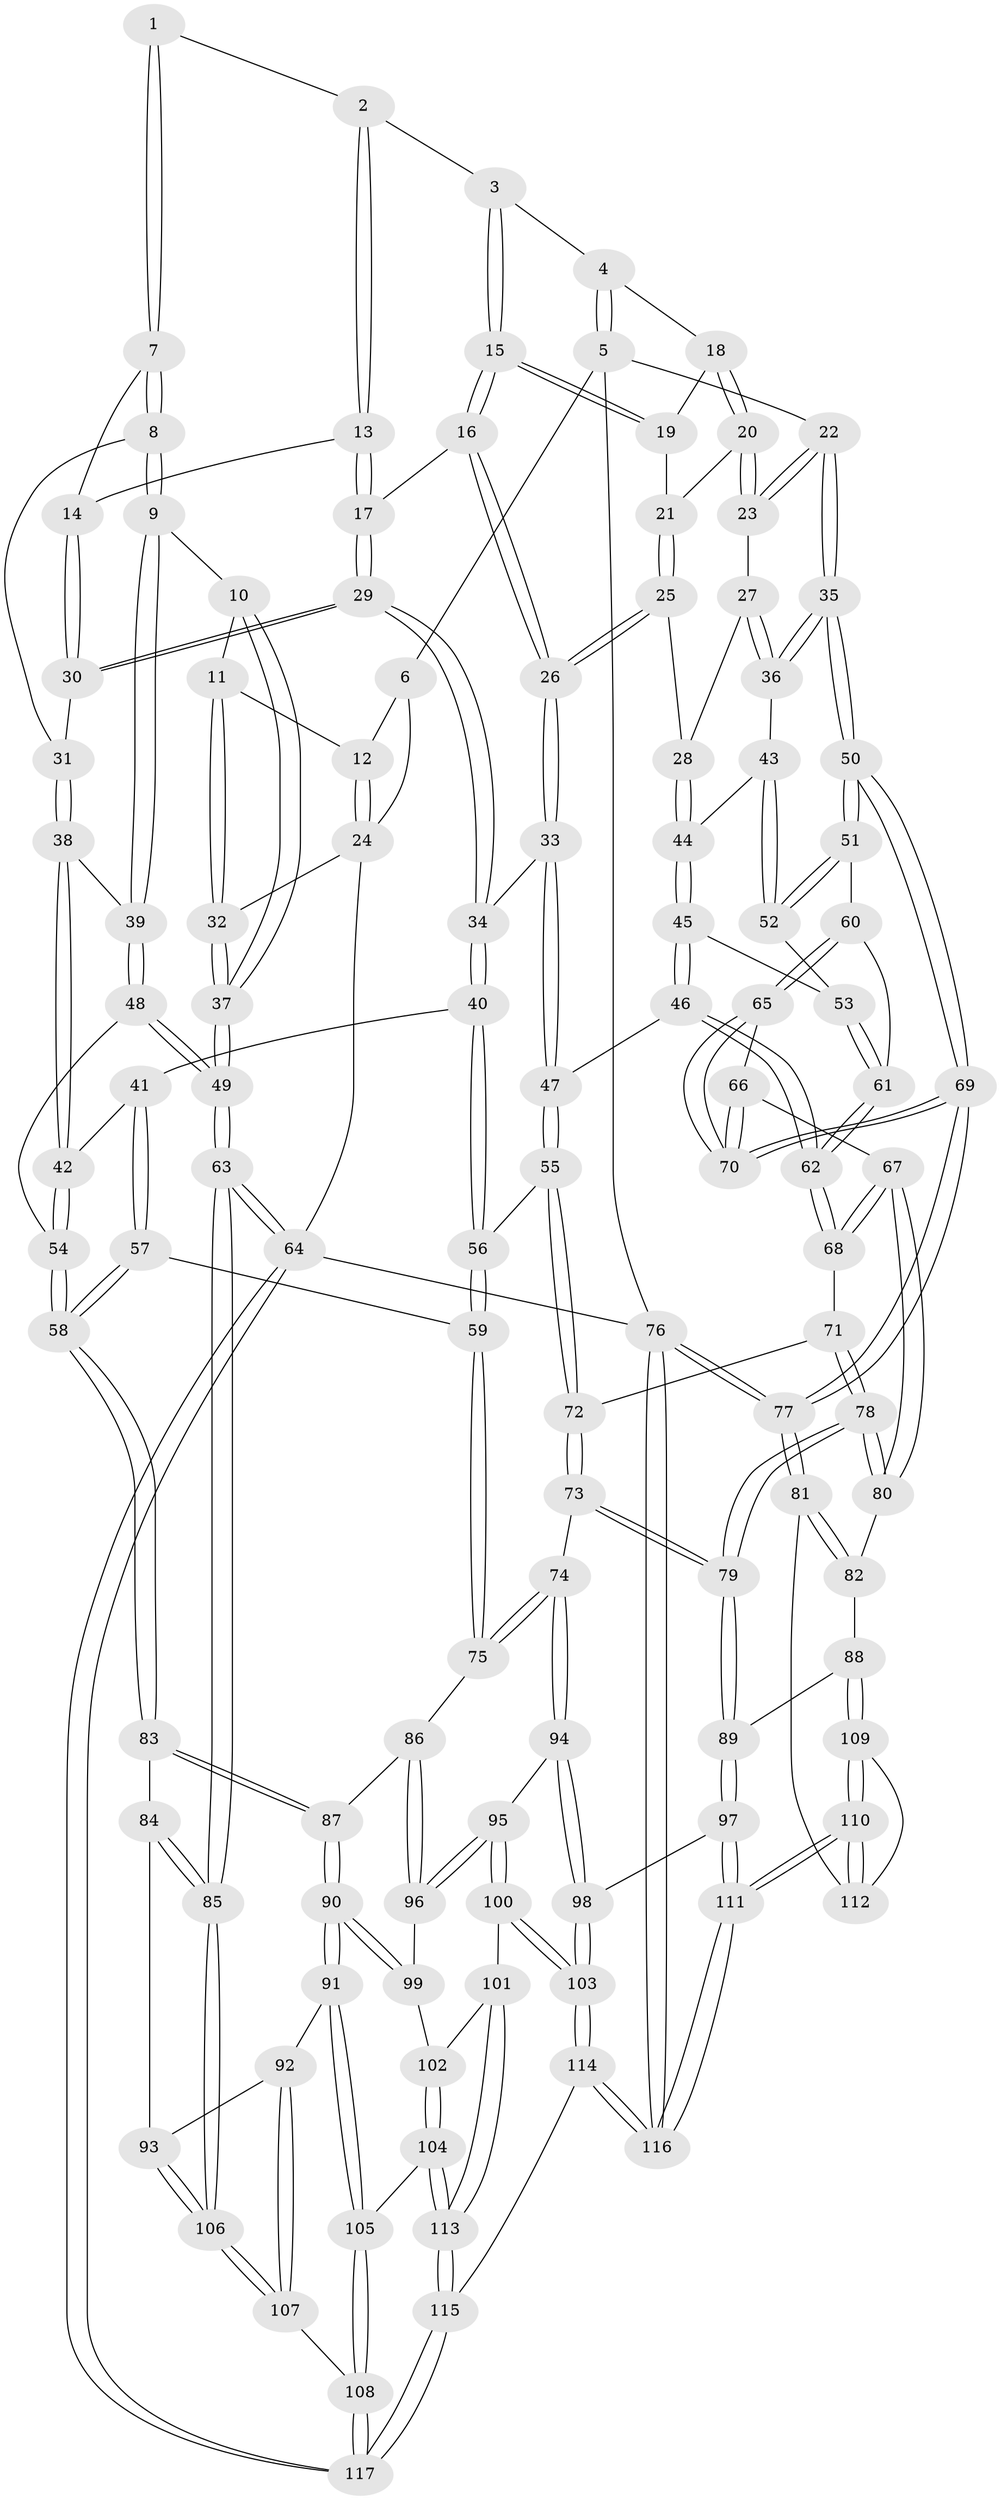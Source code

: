 // coarse degree distribution, {2: 0.05405405405405406, 4: 0.3783783783783784, 3: 0.43243243243243246, 6: 0.02702702702702703, 7: 0.02702702702702703, 5: 0.08108108108108109}
// Generated by graph-tools (version 1.1) at 2025/54/03/04/25 22:54:13]
// undirected, 117 vertices, 289 edges
graph export_dot {
  node [color=gray90,style=filled];
  1 [pos="+0.36203079233275+0"];
  2 [pos="+0.5978503044977224+0"];
  3 [pos="+0.8240608285172286+0"];
  4 [pos="+1+0"];
  5 [pos="+1+0"];
  6 [pos="+0.1853359815069832+0"];
  7 [pos="+0.3484741488558309+0.10865914158107996"];
  8 [pos="+0.32072177408766794+0.15375577481217154"];
  9 [pos="+0.24708299720176824+0.20416766361786073"];
  10 [pos="+0.18038923259513653+0.17469755303238965"];
  11 [pos="+0.14025853452616188+0.1412490965924688"];
  12 [pos="+0.1156447055572223+0.06581846594942163"];
  13 [pos="+0.5938041460893602+0.07038296698505142"];
  14 [pos="+0.5009980260480679+0.13714419339965445"];
  15 [pos="+0.7654758108587516+0.134218709615563"];
  16 [pos="+0.7456155321110169+0.17502549816605562"];
  17 [pos="+0.6422907195412841+0.13557549745265998"];
  18 [pos="+0.888155905539195+0.08609519438946588"];
  19 [pos="+0.8543652941930162+0.10944328810547624"];
  20 [pos="+0.9035650389083983+0.14971317610047322"];
  21 [pos="+0.8590101007801547+0.17067958371579364"];
  22 [pos="+1+0"];
  23 [pos="+0.9700779793894334+0.18712104700029375"];
  24 [pos="+0+0.09862283567449584"];
  25 [pos="+0.7826776520395021+0.2327050730074891"];
  26 [pos="+0.7728754421225192+0.23045886644589075"];
  27 [pos="+0.936256206781091+0.23026597503858448"];
  28 [pos="+0.8090788195712993+0.24799742465579871"];
  29 [pos="+0.5771390423548175+0.26598914177916066"];
  30 [pos="+0.5080521696015405+0.23288498892600903"];
  31 [pos="+0.44619028349434303+0.26284903030032364"];
  32 [pos="+0+0.2999458146412667"];
  33 [pos="+0.654968516051571+0.37857158023303233"];
  34 [pos="+0.6280214176402698+0.3726387860811575"];
  35 [pos="+1+0.422275098132247"];
  36 [pos="+0.9595084331496916+0.33906874907792417"];
  37 [pos="+0+0.4834315294447855"];
  38 [pos="+0.41904796952639867+0.39216337356993325"];
  39 [pos="+0.24923359364914882+0.24751631434700277"];
  40 [pos="+0.4837058211322614+0.4334244199631033"];
  41 [pos="+0.4777330188887499+0.4341338753801994"];
  42 [pos="+0.4273728146386591+0.41754455118164086"];
  43 [pos="+0.9534207284391543+0.34092950588197096"];
  44 [pos="+0.871990975780416+0.34814438203302256"];
  45 [pos="+0.8144625558129992+0.46122104660516877"];
  46 [pos="+0.7352187089024743+0.4761590873190968"];
  47 [pos="+0.7304746042624617+0.47521023741008567"];
  48 [pos="+0.12475297865767976+0.5156722679107504"];
  49 [pos="+0+0.500563891350355"];
  50 [pos="+1+0.48914515344039383"];
  51 [pos="+1+0.48560644305590295"];
  52 [pos="+0.9136066466071125+0.4628544926903088"];
  53 [pos="+0.830487761911417+0.46842660751828913"];
  54 [pos="+0.20807134996253396+0.5620270751127355"];
  55 [pos="+0.6906285722956754+0.5320466605329344"];
  56 [pos="+0.5965143122445785+0.5772902205733227"];
  57 [pos="+0.4762271526130421+0.6112673459454923"];
  58 [pos="+0.24008889253987742+0.618725204399749"];
  59 [pos="+0.539611527022669+0.671504109658135"];
  60 [pos="+0.8961854695566751+0.5569338952159205"];
  61 [pos="+0.8838748617481711+0.5481624253447823"];
  62 [pos="+0.8115119105479629+0.6340924244211061"];
  63 [pos="+0+0.9370308486478217"];
  64 [pos="+0+1"];
  65 [pos="+0.9001465794350658+0.5639475090167492"];
  66 [pos="+0.8847468341566596+0.6321715047198126"];
  67 [pos="+0.8268917739465056+0.671875245117405"];
  68 [pos="+0.8167136641342625+0.6606280471937508"];
  69 [pos="+1+0.6935951763692362"];
  70 [pos="+1+0.6404553231054523"];
  71 [pos="+0.7033749194773167+0.6622334910806901"];
  72 [pos="+0.6966182063807528+0.6599531230464514"];
  73 [pos="+0.5990856034720927+0.724126586158241"];
  74 [pos="+0.5584392500501345+0.7231483826512581"];
  75 [pos="+0.5486310222756026+0.7132732807345279"];
  76 [pos="+1+1"];
  77 [pos="+1+0.7306460964772394"];
  78 [pos="+0.7633823793647087+0.7874122233373595"];
  79 [pos="+0.74655293218328+0.8220799943302137"];
  80 [pos="+0.8344507586580304+0.7014325578710578"];
  81 [pos="+1+0.782486577120479"];
  82 [pos="+0.8752468444226041+0.7224974251639699"];
  83 [pos="+0.2451207922264257+0.6429220219519325"];
  84 [pos="+0.19282034615187554+0.7190827075167597"];
  85 [pos="+0+0.9109595036424926"];
  86 [pos="+0.484084060184783+0.7292835929138837"];
  87 [pos="+0.3052039534748445+0.7292763094790417"];
  88 [pos="+0.8366671220063128+0.8716345521320189"];
  89 [pos="+0.7475610002897298+0.8275929482682826"];
  90 [pos="+0.31691166562378503+0.8059773609287701"];
  91 [pos="+0.3117653187806557+0.8217117763777468"];
  92 [pos="+0.16994170944172504+0.8602532491628113"];
  93 [pos="+0.15388048158986906+0.8505569844977099"];
  94 [pos="+0.5569522148719044+0.7381012898994797"];
  95 [pos="+0.5078343023417701+0.8433010873224815"];
  96 [pos="+0.4229962825621547+0.8268245504826934"];
  97 [pos="+0.7024856792088475+0.8874956047589535"];
  98 [pos="+0.6318746616693564+0.9088383665303245"];
  99 [pos="+0.40566416361582674+0.8330952932681503"];
  100 [pos="+0.5068829115825453+0.8815823377981182"];
  101 [pos="+0.4874592469502195+0.9011959494076376"];
  102 [pos="+0.42744573178697537+0.8806688644672487"];
  103 [pos="+0.6145654443773463+0.926879721269015"];
  104 [pos="+0.37519934166306107+0.9370133767635088"];
  105 [pos="+0.30887862575812475+0.9009299211009945"];
  106 [pos="+0+0.902777328395721"];
  107 [pos="+0.22360359805219732+0.9583876040896719"];
  108 [pos="+0.24052224590573862+0.9726787535841186"];
  109 [pos="+0.8413406404061747+0.8746721408579456"];
  110 [pos="+0.8568331004487659+1"];
  111 [pos="+0.8540079594331867+1"];
  112 [pos="+0.9842901290905779+0.8275919018630439"];
  113 [pos="+0.45279655739520663+1"];
  114 [pos="+0.549582812380809+1"];
  115 [pos="+0.4978485018239666+1"];
  116 [pos="+0.8580554041390857+1"];
  117 [pos="+0.21841402579498317+1"];
  1 -- 2;
  1 -- 7;
  1 -- 7;
  2 -- 3;
  2 -- 13;
  2 -- 13;
  3 -- 4;
  3 -- 15;
  3 -- 15;
  4 -- 5;
  4 -- 5;
  4 -- 18;
  5 -- 6;
  5 -- 22;
  5 -- 76;
  6 -- 12;
  6 -- 24;
  7 -- 8;
  7 -- 8;
  7 -- 14;
  8 -- 9;
  8 -- 9;
  8 -- 31;
  9 -- 10;
  9 -- 39;
  9 -- 39;
  10 -- 11;
  10 -- 37;
  10 -- 37;
  11 -- 12;
  11 -- 32;
  11 -- 32;
  12 -- 24;
  12 -- 24;
  13 -- 14;
  13 -- 17;
  13 -- 17;
  14 -- 30;
  14 -- 30;
  15 -- 16;
  15 -- 16;
  15 -- 19;
  15 -- 19;
  16 -- 17;
  16 -- 26;
  16 -- 26;
  17 -- 29;
  17 -- 29;
  18 -- 19;
  18 -- 20;
  18 -- 20;
  19 -- 21;
  20 -- 21;
  20 -- 23;
  20 -- 23;
  21 -- 25;
  21 -- 25;
  22 -- 23;
  22 -- 23;
  22 -- 35;
  22 -- 35;
  23 -- 27;
  24 -- 32;
  24 -- 64;
  25 -- 26;
  25 -- 26;
  25 -- 28;
  26 -- 33;
  26 -- 33;
  27 -- 28;
  27 -- 36;
  27 -- 36;
  28 -- 44;
  28 -- 44;
  29 -- 30;
  29 -- 30;
  29 -- 34;
  29 -- 34;
  30 -- 31;
  31 -- 38;
  31 -- 38;
  32 -- 37;
  32 -- 37;
  33 -- 34;
  33 -- 47;
  33 -- 47;
  34 -- 40;
  34 -- 40;
  35 -- 36;
  35 -- 36;
  35 -- 50;
  35 -- 50;
  36 -- 43;
  37 -- 49;
  37 -- 49;
  38 -- 39;
  38 -- 42;
  38 -- 42;
  39 -- 48;
  39 -- 48;
  40 -- 41;
  40 -- 56;
  40 -- 56;
  41 -- 42;
  41 -- 57;
  41 -- 57;
  42 -- 54;
  42 -- 54;
  43 -- 44;
  43 -- 52;
  43 -- 52;
  44 -- 45;
  44 -- 45;
  45 -- 46;
  45 -- 46;
  45 -- 53;
  46 -- 47;
  46 -- 62;
  46 -- 62;
  47 -- 55;
  47 -- 55;
  48 -- 49;
  48 -- 49;
  48 -- 54;
  49 -- 63;
  49 -- 63;
  50 -- 51;
  50 -- 51;
  50 -- 69;
  50 -- 69;
  51 -- 52;
  51 -- 52;
  51 -- 60;
  52 -- 53;
  53 -- 61;
  53 -- 61;
  54 -- 58;
  54 -- 58;
  55 -- 56;
  55 -- 72;
  55 -- 72;
  56 -- 59;
  56 -- 59;
  57 -- 58;
  57 -- 58;
  57 -- 59;
  58 -- 83;
  58 -- 83;
  59 -- 75;
  59 -- 75;
  60 -- 61;
  60 -- 65;
  60 -- 65;
  61 -- 62;
  61 -- 62;
  62 -- 68;
  62 -- 68;
  63 -- 64;
  63 -- 64;
  63 -- 85;
  63 -- 85;
  64 -- 117;
  64 -- 117;
  64 -- 76;
  65 -- 66;
  65 -- 70;
  65 -- 70;
  66 -- 67;
  66 -- 70;
  66 -- 70;
  67 -- 68;
  67 -- 68;
  67 -- 80;
  67 -- 80;
  68 -- 71;
  69 -- 70;
  69 -- 70;
  69 -- 77;
  69 -- 77;
  71 -- 72;
  71 -- 78;
  71 -- 78;
  72 -- 73;
  72 -- 73;
  73 -- 74;
  73 -- 79;
  73 -- 79;
  74 -- 75;
  74 -- 75;
  74 -- 94;
  74 -- 94;
  75 -- 86;
  76 -- 77;
  76 -- 77;
  76 -- 116;
  76 -- 116;
  77 -- 81;
  77 -- 81;
  78 -- 79;
  78 -- 79;
  78 -- 80;
  78 -- 80;
  79 -- 89;
  79 -- 89;
  80 -- 82;
  81 -- 82;
  81 -- 82;
  81 -- 112;
  82 -- 88;
  83 -- 84;
  83 -- 87;
  83 -- 87;
  84 -- 85;
  84 -- 85;
  84 -- 93;
  85 -- 106;
  85 -- 106;
  86 -- 87;
  86 -- 96;
  86 -- 96;
  87 -- 90;
  87 -- 90;
  88 -- 89;
  88 -- 109;
  88 -- 109;
  89 -- 97;
  89 -- 97;
  90 -- 91;
  90 -- 91;
  90 -- 99;
  90 -- 99;
  91 -- 92;
  91 -- 105;
  91 -- 105;
  92 -- 93;
  92 -- 107;
  92 -- 107;
  93 -- 106;
  93 -- 106;
  94 -- 95;
  94 -- 98;
  94 -- 98;
  95 -- 96;
  95 -- 96;
  95 -- 100;
  95 -- 100;
  96 -- 99;
  97 -- 98;
  97 -- 111;
  97 -- 111;
  98 -- 103;
  98 -- 103;
  99 -- 102;
  100 -- 101;
  100 -- 103;
  100 -- 103;
  101 -- 102;
  101 -- 113;
  101 -- 113;
  102 -- 104;
  102 -- 104;
  103 -- 114;
  103 -- 114;
  104 -- 105;
  104 -- 113;
  104 -- 113;
  105 -- 108;
  105 -- 108;
  106 -- 107;
  106 -- 107;
  107 -- 108;
  108 -- 117;
  108 -- 117;
  109 -- 110;
  109 -- 110;
  109 -- 112;
  110 -- 111;
  110 -- 111;
  110 -- 112;
  110 -- 112;
  111 -- 116;
  111 -- 116;
  113 -- 115;
  113 -- 115;
  114 -- 115;
  114 -- 116;
  114 -- 116;
  115 -- 117;
  115 -- 117;
}

